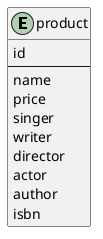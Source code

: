@startuml

entity product {
  id
  --
  name
  price
  singer
  writer
  director
  actor
  author
  isbn
}

@enduml
